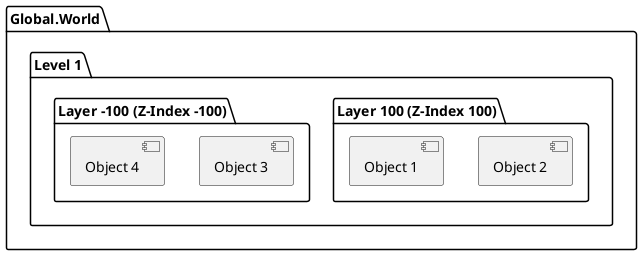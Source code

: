 @startuml

package "Global.World" {
    package "Level 1" {
        package "Layer 100 (Z-Index 100)" {
            [Object 2]
            [Object 1]
        }


        package "Layer -100 (Z-Index -100)" {
            [Object 3]
            [Object 4]
        }
    }
}
@enduml